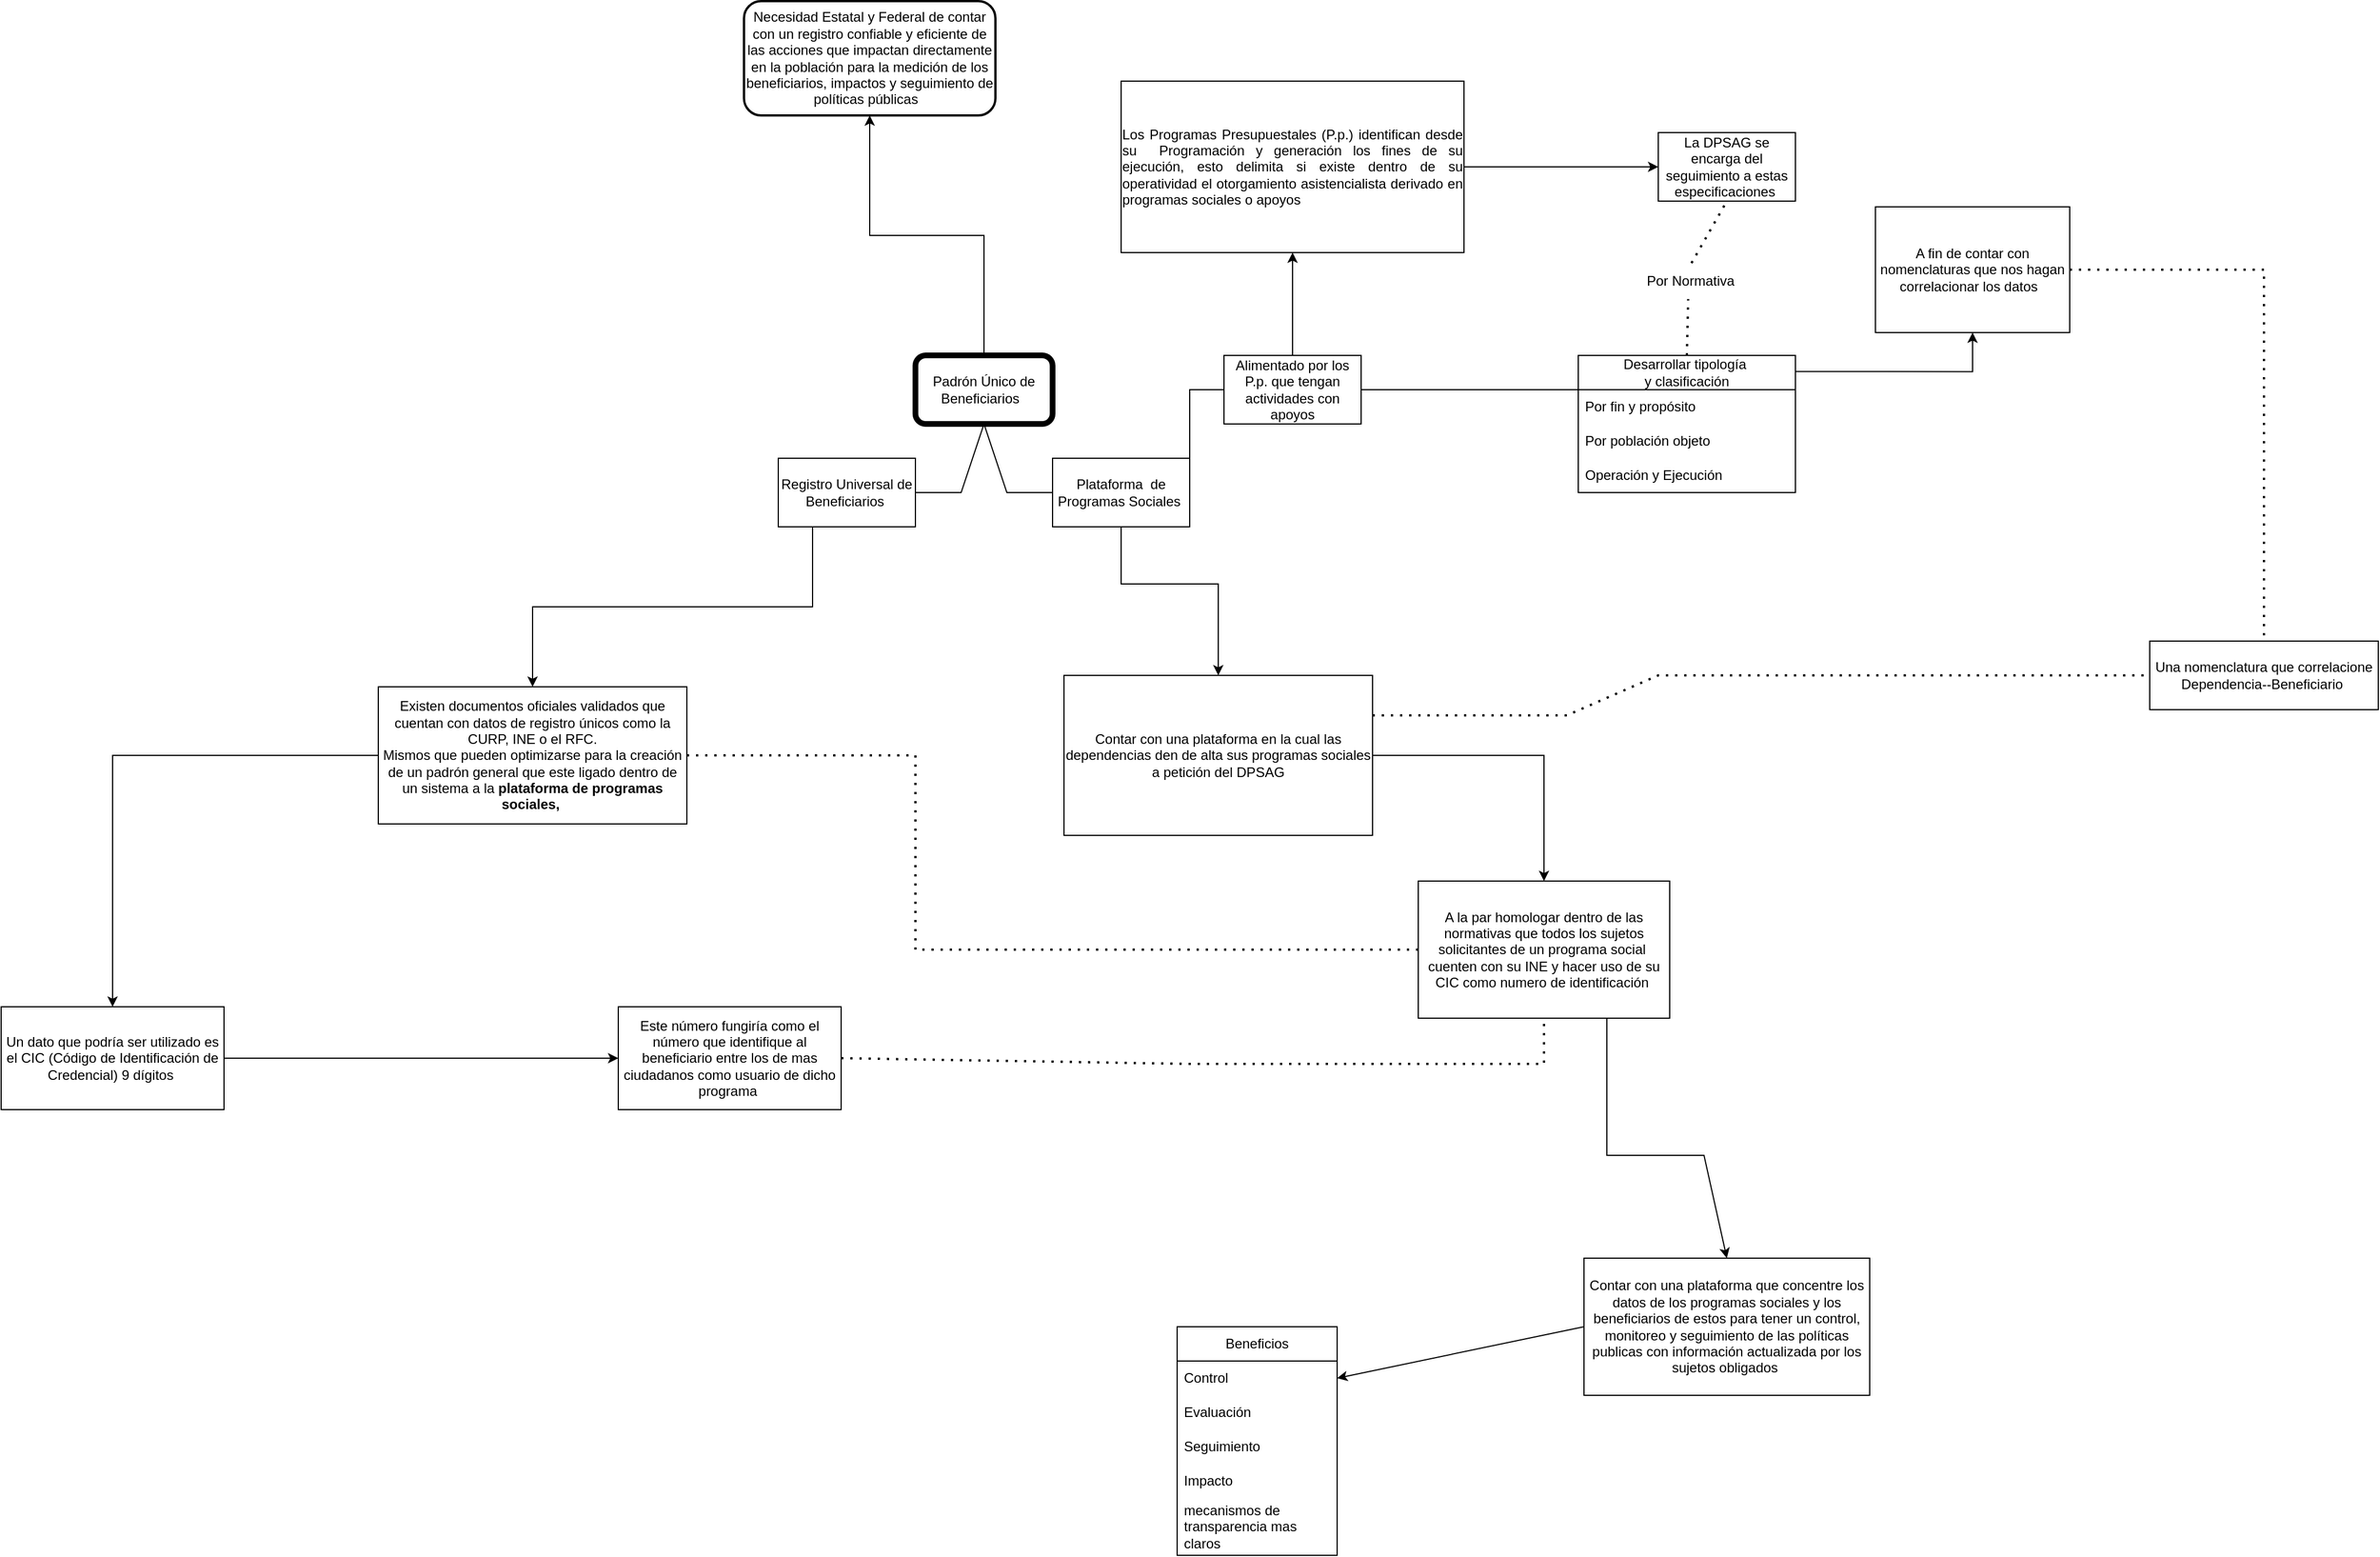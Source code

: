 <mxfile version="26.0.16">
  <diagram name="Página-1" id="XKHiT75f1eJCmOLja3tE">
    <mxGraphModel dx="2261" dy="1955" grid="1" gridSize="10" guides="1" tooltips="1" connect="1" arrows="1" fold="1" page="1" pageScale="1" pageWidth="827" pageHeight="1169" math="0" shadow="0">
      <root>
        <mxCell id="0" />
        <mxCell id="1" parent="0" />
        <mxCell id="0BqdRpyKkFhcS2StVWQ--41" value="" style="edgeStyle=orthogonalEdgeStyle;rounded=0;orthogonalLoop=1;jettySize=auto;html=1;" parent="1" source="0BqdRpyKkFhcS2StVWQ--2" target="0BqdRpyKkFhcS2StVWQ--40" edge="1">
          <mxGeometry relative="1" as="geometry" />
        </mxCell>
        <mxCell id="0BqdRpyKkFhcS2StVWQ--2" value="Padrón Único de Beneficiarios&amp;nbsp;&amp;nbsp;" style="rounded=1;whiteSpace=wrap;html=1;strokeWidth=5;" parent="1" vertex="1">
          <mxGeometry x="320" y="20" width="120" height="60" as="geometry" />
        </mxCell>
        <mxCell id="0BqdRpyKkFhcS2StVWQ--3" value="Plataforma&amp;nbsp; de Programas Sociales&amp;nbsp;" style="rounded=0;whiteSpace=wrap;html=1;" parent="1" vertex="1">
          <mxGeometry x="440" y="110" width="120" height="60" as="geometry" />
        </mxCell>
        <mxCell id="0BqdRpyKkFhcS2StVWQ--44" value="" style="edgeStyle=orthogonalEdgeStyle;rounded=0;orthogonalLoop=1;jettySize=auto;html=1;exitX=0.25;exitY=1;exitDx=0;exitDy=0;" parent="1" source="0BqdRpyKkFhcS2StVWQ--4" target="0BqdRpyKkFhcS2StVWQ--43" edge="1">
          <mxGeometry relative="1" as="geometry" />
        </mxCell>
        <mxCell id="0BqdRpyKkFhcS2StVWQ--4" value="Registro Universal de Beneficiarios&amp;nbsp;" style="rounded=0;whiteSpace=wrap;html=1;" parent="1" vertex="1">
          <mxGeometry x="200" y="110" width="120" height="60" as="geometry" />
        </mxCell>
        <mxCell id="0BqdRpyKkFhcS2StVWQ--28" value="" style="edgeStyle=orthogonalEdgeStyle;rounded=0;orthogonalLoop=1;jettySize=auto;html=1;" parent="1" source="0BqdRpyKkFhcS2StVWQ--16" target="0BqdRpyKkFhcS2StVWQ--27" edge="1">
          <mxGeometry relative="1" as="geometry" />
        </mxCell>
        <mxCell id="0BqdRpyKkFhcS2StVWQ--16" value="Alimentado por los P.p. que tengan actividades con apoyos" style="rounded=0;whiteSpace=wrap;html=1;" parent="1" vertex="1">
          <mxGeometry x="590" y="20" width="120" height="60" as="geometry" />
        </mxCell>
        <mxCell id="0BqdRpyKkFhcS2StVWQ--34" value="" style="edgeStyle=orthogonalEdgeStyle;rounded=0;orthogonalLoop=1;jettySize=auto;html=1;exitX=0.996;exitY=0.118;exitDx=0;exitDy=0;exitPerimeter=0;" parent="1" source="0BqdRpyKkFhcS2StVWQ--19" target="0BqdRpyKkFhcS2StVWQ--33" edge="1">
          <mxGeometry relative="1" as="geometry" />
        </mxCell>
        <mxCell id="0BqdRpyKkFhcS2StVWQ--19" value="Desarrollar tipología&amp;nbsp;&lt;div&gt;y clasificación&lt;/div&gt;" style="swimlane;fontStyle=0;childLayout=stackLayout;horizontal=1;startSize=30;horizontalStack=0;resizeParent=1;resizeParentMax=0;resizeLast=0;collapsible=1;marginBottom=0;whiteSpace=wrap;html=1;" parent="1" vertex="1">
          <mxGeometry x="900" y="20" width="190" height="120" as="geometry">
            <mxRectangle x="1010" y="35" width="60" height="30" as="alternateBounds" />
          </mxGeometry>
        </mxCell>
        <mxCell id="0BqdRpyKkFhcS2StVWQ--20" value="Por fin y propósito" style="text;strokeColor=none;fillColor=none;align=left;verticalAlign=middle;spacingLeft=4;spacingRight=4;overflow=hidden;points=[[0,0.5],[1,0.5]];portConstraint=eastwest;rotatable=0;whiteSpace=wrap;html=1;" parent="0BqdRpyKkFhcS2StVWQ--19" vertex="1">
          <mxGeometry y="30" width="190" height="30" as="geometry" />
        </mxCell>
        <mxCell id="0BqdRpyKkFhcS2StVWQ--26" value="Por población objeto" style="text;strokeColor=none;fillColor=none;align=left;verticalAlign=middle;spacingLeft=4;spacingRight=4;overflow=hidden;points=[[0,0.5],[1,0.5]];portConstraint=eastwest;rotatable=0;whiteSpace=wrap;html=1;" parent="0BqdRpyKkFhcS2StVWQ--19" vertex="1">
          <mxGeometry y="60" width="190" height="30" as="geometry" />
        </mxCell>
        <mxCell id="0BqdRpyKkFhcS2StVWQ--22" value="Operación y Ejecución&amp;nbsp;" style="text;strokeColor=none;fillColor=none;align=left;verticalAlign=middle;spacingLeft=4;spacingRight=4;overflow=hidden;points=[[0,0.5],[1,0.5]];portConstraint=eastwest;rotatable=0;whiteSpace=wrap;html=1;" parent="0BqdRpyKkFhcS2StVWQ--19" vertex="1">
          <mxGeometry y="90" width="190" height="30" as="geometry" />
        </mxCell>
        <mxCell id="0BqdRpyKkFhcS2StVWQ--23" value="" style="endArrow=none;html=1;rounded=0;exitX=1;exitY=0.5;exitDx=0;exitDy=0;entryX=0;entryY=0.5;entryDx=0;entryDy=0;" parent="1" source="0BqdRpyKkFhcS2StVWQ--3" target="0BqdRpyKkFhcS2StVWQ--16" edge="1">
          <mxGeometry width="50" height="50" relative="1" as="geometry">
            <mxPoint x="550" y="170" as="sourcePoint" />
            <mxPoint x="600" y="120" as="targetPoint" />
            <Array as="points">
              <mxPoint x="560" y="50" />
            </Array>
          </mxGeometry>
        </mxCell>
        <mxCell id="0BqdRpyKkFhcS2StVWQ--24" value="" style="endArrow=none;html=1;rounded=0;exitX=1;exitY=0.5;exitDx=0;exitDy=0;entryX=0;entryY=0.25;entryDx=0;entryDy=0;" parent="1" source="0BqdRpyKkFhcS2StVWQ--16" target="0BqdRpyKkFhcS2StVWQ--19" edge="1">
          <mxGeometry width="50" height="50" relative="1" as="geometry">
            <mxPoint x="720" y="50" as="sourcePoint" />
            <mxPoint x="770" as="targetPoint" />
          </mxGeometry>
        </mxCell>
        <mxCell id="0BqdRpyKkFhcS2StVWQ--30" value="" style="edgeStyle=orthogonalEdgeStyle;rounded=0;orthogonalLoop=1;jettySize=auto;html=1;" parent="1" source="0BqdRpyKkFhcS2StVWQ--27" target="0BqdRpyKkFhcS2StVWQ--29" edge="1">
          <mxGeometry relative="1" as="geometry" />
        </mxCell>
        <mxCell id="0BqdRpyKkFhcS2StVWQ--27" value="&lt;div style=&quot;text-align: justify;&quot;&gt;&lt;span style=&quot;background-color: initial;&quot;&gt;Los Programas Presupuestales (P.p.) identifican desde su&amp;nbsp; Programación y generación los fines de su ejecución, esto delimita si existe dentro de su operatividad el otorgamiento asistencialista derivado en programas sociales o apoyos&amp;nbsp;&lt;/span&gt;&lt;/div&gt;" style="whiteSpace=wrap;html=1;rounded=0;" parent="1" vertex="1">
          <mxGeometry x="500" y="-220" width="300" height="150" as="geometry" />
        </mxCell>
        <mxCell id="0BqdRpyKkFhcS2StVWQ--29" value="La DPSAG se encarga del seguimiento a estas especificaciones&amp;nbsp;" style="whiteSpace=wrap;html=1;rounded=0;" parent="1" vertex="1">
          <mxGeometry x="970" y="-175" width="120" height="60" as="geometry" />
        </mxCell>
        <mxCell id="0BqdRpyKkFhcS2StVWQ--33" value="A fin de contar con nomenclaturas que nos hagan correlacionar los datos&amp;nbsp;&amp;nbsp;" style="whiteSpace=wrap;html=1;fontStyle=0;startSize=30;" parent="1" vertex="1">
          <mxGeometry x="1160" y="-110" width="170" height="110" as="geometry" />
        </mxCell>
        <mxCell id="0BqdRpyKkFhcS2StVWQ--35" value="" style="endArrow=none;html=1;rounded=0;entryX=0.5;entryY=1;entryDx=0;entryDy=0;exitX=0;exitY=0.5;exitDx=0;exitDy=0;" parent="1" source="0BqdRpyKkFhcS2StVWQ--3" target="0BqdRpyKkFhcS2StVWQ--2" edge="1">
          <mxGeometry width="50" height="50" relative="1" as="geometry">
            <mxPoint x="410" y="140" as="sourcePoint" />
            <mxPoint x="405" y="115" as="targetPoint" />
            <Array as="points">
              <mxPoint x="400" y="140" />
            </Array>
          </mxGeometry>
        </mxCell>
        <mxCell id="0BqdRpyKkFhcS2StVWQ--36" value="" style="endArrow=none;html=1;rounded=0;entryX=0.5;entryY=1;entryDx=0;entryDy=0;exitX=1;exitY=0.5;exitDx=0;exitDy=0;" parent="1" source="0BqdRpyKkFhcS2StVWQ--4" target="0BqdRpyKkFhcS2StVWQ--2" edge="1">
          <mxGeometry width="50" height="50" relative="1" as="geometry">
            <mxPoint x="330" y="140" as="sourcePoint" />
            <mxPoint x="380" y="90" as="targetPoint" />
            <Array as="points">
              <mxPoint x="360" y="140" />
            </Array>
          </mxGeometry>
        </mxCell>
        <mxCell id="0BqdRpyKkFhcS2StVWQ--21" value="Por Normativa&amp;nbsp;" style="text;strokeColor=none;fillColor=none;align=center;verticalAlign=middle;spacingLeft=4;spacingRight=4;overflow=hidden;points=[[0,0.5],[1,0.5]];portConstraint=eastwest;rotatable=0;whiteSpace=wrap;html=1;" parent="1" vertex="1">
          <mxGeometry x="920" y="-60" width="160" height="30" as="geometry" />
        </mxCell>
        <mxCell id="0BqdRpyKkFhcS2StVWQ--37" value="" style="endArrow=none;dashed=1;html=1;dashPattern=1 3;strokeWidth=2;rounded=0;exitX=0.5;exitY=0;exitDx=0;exitDy=0;entryX=0.476;entryY=1.024;entryDx=0;entryDy=0;entryPerimeter=0;" parent="1" source="0BqdRpyKkFhcS2StVWQ--19" target="0BqdRpyKkFhcS2StVWQ--21" edge="1">
          <mxGeometry width="50" height="50" relative="1" as="geometry">
            <mxPoint x="930" y="10" as="sourcePoint" />
            <mxPoint x="980" y="-40" as="targetPoint" />
          </mxGeometry>
        </mxCell>
        <mxCell id="0BqdRpyKkFhcS2StVWQ--39" value="" style="endArrow=none;dashed=1;html=1;dashPattern=1 3;strokeWidth=2;rounded=0;exitX=0.494;exitY=-0.024;exitDx=0;exitDy=0;exitPerimeter=0;entryX=0.5;entryY=1;entryDx=0;entryDy=0;" parent="1" source="0BqdRpyKkFhcS2StVWQ--21" target="0BqdRpyKkFhcS2StVWQ--29" edge="1">
          <mxGeometry width="50" height="50" relative="1" as="geometry">
            <mxPoint x="940" y="-70" as="sourcePoint" />
            <mxPoint x="990" y="-120" as="targetPoint" />
          </mxGeometry>
        </mxCell>
        <mxCell id="0BqdRpyKkFhcS2StVWQ--40" value="Necesidad Estatal y Federal de contar con un registro confiable y eficiente de las acciones que impactan directamente en la población para la medición de los beneficiarios, impactos y seguimiento de políticas públicas&amp;nbsp;&amp;nbsp;" style="whiteSpace=wrap;html=1;rounded=1;strokeWidth=2;" parent="1" vertex="1">
          <mxGeometry x="170" y="-290" width="220" height="100" as="geometry" />
        </mxCell>
        <mxCell id="0BqdRpyKkFhcS2StVWQ--42" value="" style="endArrow=none;dashed=1;html=1;dashPattern=1 3;strokeWidth=2;rounded=0;exitX=1;exitY=0.5;exitDx=0;exitDy=0;entryX=0.5;entryY=0;entryDx=0;entryDy=0;" parent="1" source="0BqdRpyKkFhcS2StVWQ--33" target="0BqdRpyKkFhcS2StVWQ--50" edge="1">
          <mxGeometry width="50" height="50" relative="1" as="geometry">
            <mxPoint x="1350" y="-50" as="sourcePoint" />
            <mxPoint x="1530" y="250" as="targetPoint" />
            <Array as="points">
              <mxPoint x="1500" y="-55" />
            </Array>
          </mxGeometry>
        </mxCell>
        <mxCell id="0BqdRpyKkFhcS2StVWQ--47" value="" style="edgeStyle=orthogonalEdgeStyle;rounded=0;orthogonalLoop=1;jettySize=auto;html=1;" parent="1" source="0BqdRpyKkFhcS2StVWQ--43" target="0BqdRpyKkFhcS2StVWQ--46" edge="1">
          <mxGeometry relative="1" as="geometry" />
        </mxCell>
        <mxCell id="0BqdRpyKkFhcS2StVWQ--43" value="Existen documentos oficiales validados que cuentan con datos de registro únicos como la CURP, INE o el RFC.&lt;div&gt;Mismos que pueden optimizarse para la creación de un padrón general que este ligado dentro de un sistema a la &lt;b&gt;plataforma de programas sociales,&amp;nbsp;&lt;/b&gt;&lt;/div&gt;" style="whiteSpace=wrap;html=1;rounded=0;" parent="1" vertex="1">
          <mxGeometry x="-150" y="310" width="270" height="120" as="geometry" />
        </mxCell>
        <mxCell id="0BqdRpyKkFhcS2StVWQ--49" value="" style="edgeStyle=orthogonalEdgeStyle;rounded=0;orthogonalLoop=1;jettySize=auto;html=1;" parent="1" source="0BqdRpyKkFhcS2StVWQ--46" target="0BqdRpyKkFhcS2StVWQ--48" edge="1">
          <mxGeometry relative="1" as="geometry" />
        </mxCell>
        <mxCell id="0BqdRpyKkFhcS2StVWQ--46" value="Un dato que podría ser utilizado es el CIC (Código de Identificación de Credencial) 9 dígitos&amp;nbsp;" style="whiteSpace=wrap;html=1;rounded=0;" parent="1" vertex="1">
          <mxGeometry x="-480" y="590" width="195" height="90" as="geometry" />
        </mxCell>
        <mxCell id="0BqdRpyKkFhcS2StVWQ--48" value="Este número fungiría como el número que identifique al beneficiario entre los de mas ciudadanos como usuario de dicho programa&amp;nbsp;" style="whiteSpace=wrap;html=1;rounded=0;" parent="1" vertex="1">
          <mxGeometry x="60" y="590" width="195" height="90" as="geometry" />
        </mxCell>
        <mxCell id="0BqdRpyKkFhcS2StVWQ--50" value="Una nomenclatura que correlacione Dependencia--Beneficiario&amp;nbsp;" style="rounded=0;whiteSpace=wrap;html=1;" parent="1" vertex="1">
          <mxGeometry x="1400" y="270" width="200" height="60" as="geometry" />
        </mxCell>
        <mxCell id="0BqdRpyKkFhcS2StVWQ--51" value="Contar con una plataforma en la cual las dependencias den de alta sus programas sociales a petición del DPSAG" style="rounded=0;whiteSpace=wrap;html=1;" parent="1" vertex="1">
          <mxGeometry x="450" y="300" width="270" height="140" as="geometry" />
        </mxCell>
        <mxCell id="0BqdRpyKkFhcS2StVWQ--53" value="A la par homologar dentro de las normativas que todos los sujetos solicitantes de un programa social&amp;nbsp; cuenten con su INE y hacer uso de su CIC como numero de identificación&amp;nbsp;" style="rounded=0;whiteSpace=wrap;html=1;" parent="1" vertex="1">
          <mxGeometry x="760" y="480" width="220" height="120" as="geometry" />
        </mxCell>
        <mxCell id="0BqdRpyKkFhcS2StVWQ--54" value="" style="endArrow=classic;html=1;rounded=0;exitX=1;exitY=0.5;exitDx=0;exitDy=0;entryX=0.5;entryY=0;entryDx=0;entryDy=0;" parent="1" source="0BqdRpyKkFhcS2StVWQ--51" target="0BqdRpyKkFhcS2StVWQ--53" edge="1">
          <mxGeometry width="50" height="50" relative="1" as="geometry">
            <mxPoint x="790" y="560" as="sourcePoint" />
            <mxPoint x="900" y="370" as="targetPoint" />
            <Array as="points">
              <mxPoint x="870" y="370" />
            </Array>
          </mxGeometry>
        </mxCell>
        <mxCell id="0BqdRpyKkFhcS2StVWQ--55" value="" style="endArrow=classic;html=1;rounded=0;exitX=0.5;exitY=1;exitDx=0;exitDy=0;entryX=0.5;entryY=0;entryDx=0;entryDy=0;" parent="1" source="0BqdRpyKkFhcS2StVWQ--3" target="0BqdRpyKkFhcS2StVWQ--51" edge="1">
          <mxGeometry width="50" height="50" relative="1" as="geometry">
            <mxPoint x="620" y="270" as="sourcePoint" />
            <mxPoint x="670" y="220" as="targetPoint" />
            <Array as="points">
              <mxPoint x="500" y="220" />
              <mxPoint x="585" y="220" />
            </Array>
          </mxGeometry>
        </mxCell>
        <mxCell id="0BqdRpyKkFhcS2StVWQ--56" value="" style="endArrow=none;dashed=1;html=1;dashPattern=1 3;strokeWidth=2;rounded=0;exitX=1;exitY=0.5;exitDx=0;exitDy=0;entryX=0;entryY=0.5;entryDx=0;entryDy=0;" parent="1" source="0BqdRpyKkFhcS2StVWQ--43" target="0BqdRpyKkFhcS2StVWQ--53" edge="1">
          <mxGeometry width="50" height="50" relative="1" as="geometry">
            <mxPoint x="390" y="420" as="sourcePoint" />
            <mxPoint x="510" y="560" as="targetPoint" />
            <Array as="points">
              <mxPoint x="320" y="370" />
              <mxPoint x="320" y="540" />
            </Array>
          </mxGeometry>
        </mxCell>
        <mxCell id="0BqdRpyKkFhcS2StVWQ--57" value="" style="endArrow=none;dashed=1;html=1;dashPattern=1 3;strokeWidth=2;rounded=0;entryX=0;entryY=0.5;entryDx=0;entryDy=0;exitX=1;exitY=0.25;exitDx=0;exitDy=0;" parent="1" source="0BqdRpyKkFhcS2StVWQ--51" target="0BqdRpyKkFhcS2StVWQ--50" edge="1">
          <mxGeometry width="50" height="50" relative="1" as="geometry">
            <mxPoint x="920" y="420" as="sourcePoint" />
            <mxPoint x="970" y="370" as="targetPoint" />
            <Array as="points">
              <mxPoint x="890" y="335" />
              <mxPoint x="970" y="300" />
              <mxPoint x="1060" y="300" />
            </Array>
          </mxGeometry>
        </mxCell>
        <mxCell id="0BqdRpyKkFhcS2StVWQ--58" value="" style="endArrow=none;dashed=1;html=1;dashPattern=1 3;strokeWidth=2;rounded=0;exitX=1;exitY=0.5;exitDx=0;exitDy=0;entryX=0.5;entryY=1;entryDx=0;entryDy=0;" parent="1" source="0BqdRpyKkFhcS2StVWQ--48" target="0BqdRpyKkFhcS2StVWQ--53" edge="1">
          <mxGeometry width="50" height="50" relative="1" as="geometry">
            <mxPoint x="310" y="640" as="sourcePoint" />
            <mxPoint x="880" y="635" as="targetPoint" />
            <Array as="points">
              <mxPoint x="560" y="640" />
              <mxPoint x="720" y="640" />
              <mxPoint x="870" y="640" />
            </Array>
          </mxGeometry>
        </mxCell>
        <mxCell id="0BqdRpyKkFhcS2StVWQ--59" value="" style="endArrow=classic;html=1;rounded=0;exitX=0.75;exitY=1;exitDx=0;exitDy=0;entryX=0.5;entryY=0;entryDx=0;entryDy=0;" parent="1" source="0BqdRpyKkFhcS2StVWQ--53" target="0BqdRpyKkFhcS2StVWQ--60" edge="1">
          <mxGeometry width="50" height="50" relative="1" as="geometry">
            <mxPoint x="970" y="700" as="sourcePoint" />
            <mxPoint x="1010" y="790" as="targetPoint" />
            <Array as="points">
              <mxPoint x="925" y="720" />
              <mxPoint x="1010" y="720" />
            </Array>
          </mxGeometry>
        </mxCell>
        <mxCell id="0BqdRpyKkFhcS2StVWQ--60" value="Contar con una plataforma que concentre los datos de los programas sociales y los beneficiarios de estos para tener un control, monitoreo y seguimiento de las políticas publicas con información actualizada por los sujetos obligados&amp;nbsp;" style="rounded=0;whiteSpace=wrap;html=1;" parent="1" vertex="1">
          <mxGeometry x="905" y="810" width="250" height="120" as="geometry" />
        </mxCell>
        <mxCell id="0BqdRpyKkFhcS2StVWQ--62" value="Beneficios" style="swimlane;fontStyle=0;childLayout=stackLayout;horizontal=1;startSize=30;horizontalStack=0;resizeParent=1;resizeParentMax=0;resizeLast=0;collapsible=1;marginBottom=0;whiteSpace=wrap;html=1;" parent="1" vertex="1">
          <mxGeometry x="549" y="870" width="140" height="200" as="geometry" />
        </mxCell>
        <mxCell id="0BqdRpyKkFhcS2StVWQ--63" value="Control" style="text;strokeColor=none;fillColor=none;align=left;verticalAlign=middle;spacingLeft=4;spacingRight=4;overflow=hidden;points=[[0,0.5],[1,0.5]];portConstraint=eastwest;rotatable=0;whiteSpace=wrap;html=1;" parent="0BqdRpyKkFhcS2StVWQ--62" vertex="1">
          <mxGeometry y="30" width="140" height="30" as="geometry" />
        </mxCell>
        <mxCell id="0BqdRpyKkFhcS2StVWQ--64" value="Evaluación&amp;nbsp;" style="text;strokeColor=none;fillColor=none;align=left;verticalAlign=middle;spacingLeft=4;spacingRight=4;overflow=hidden;points=[[0,0.5],[1,0.5]];portConstraint=eastwest;rotatable=0;whiteSpace=wrap;html=1;" parent="0BqdRpyKkFhcS2StVWQ--62" vertex="1">
          <mxGeometry y="60" width="140" height="30" as="geometry" />
        </mxCell>
        <mxCell id="0BqdRpyKkFhcS2StVWQ--66" value="Seguimiento" style="text;strokeColor=none;fillColor=none;align=left;verticalAlign=middle;spacingLeft=4;spacingRight=4;overflow=hidden;points=[[0,0.5],[1,0.5]];portConstraint=eastwest;rotatable=0;whiteSpace=wrap;html=1;" parent="0BqdRpyKkFhcS2StVWQ--62" vertex="1">
          <mxGeometry y="90" width="140" height="30" as="geometry" />
        </mxCell>
        <mxCell id="0BqdRpyKkFhcS2StVWQ--67" value="Impacto&amp;nbsp;" style="text;strokeColor=none;fillColor=none;align=left;verticalAlign=middle;spacingLeft=4;spacingRight=4;overflow=hidden;points=[[0,0.5],[1,0.5]];portConstraint=eastwest;rotatable=0;whiteSpace=wrap;html=1;" parent="0BqdRpyKkFhcS2StVWQ--62" vertex="1">
          <mxGeometry y="120" width="140" height="30" as="geometry" />
        </mxCell>
        <mxCell id="0BqdRpyKkFhcS2StVWQ--65" value="mecanismos de transparencia mas claros" style="text;strokeColor=none;fillColor=none;align=left;verticalAlign=middle;spacingLeft=4;spacingRight=4;overflow=hidden;points=[[0,0.5],[1,0.5]];portConstraint=eastwest;rotatable=0;whiteSpace=wrap;html=1;" parent="0BqdRpyKkFhcS2StVWQ--62" vertex="1">
          <mxGeometry y="150" width="140" height="50" as="geometry" />
        </mxCell>
        <mxCell id="0BqdRpyKkFhcS2StVWQ--69" value="" style="endArrow=classic;html=1;rounded=0;entryX=1;entryY=0.5;entryDx=0;entryDy=0;exitX=0;exitY=0.5;exitDx=0;exitDy=0;" parent="1" source="0BqdRpyKkFhcS2StVWQ--60" target="0BqdRpyKkFhcS2StVWQ--63" edge="1">
          <mxGeometry width="50" height="50" relative="1" as="geometry">
            <mxPoint x="590" y="850" as="sourcePoint" />
            <mxPoint x="640" y="800" as="targetPoint" />
          </mxGeometry>
        </mxCell>
      </root>
    </mxGraphModel>
  </diagram>
</mxfile>
